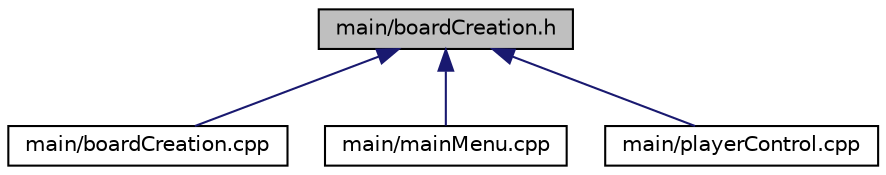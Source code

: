 digraph "main/boardCreation.h"
{
 // LATEX_PDF_SIZE
  edge [fontname="Helvetica",fontsize="10",labelfontname="Helvetica",labelfontsize="10"];
  node [fontname="Helvetica",fontsize="10",shape=record];
  Node1 [label="main/boardCreation.h",height=0.2,width=0.4,color="black", fillcolor="grey75", style="filled", fontcolor="black",tooltip=" "];
  Node1 -> Node2 [dir="back",color="midnightblue",fontsize="10",style="solid",fontname="Helvetica"];
  Node2 [label="main/boardCreation.cpp",height=0.2,width=0.4,color="black", fillcolor="white", style="filled",URL="$board_creation_8cpp.html",tooltip=" "];
  Node1 -> Node3 [dir="back",color="midnightblue",fontsize="10",style="solid",fontname="Helvetica"];
  Node3 [label="main/mainMenu.cpp",height=0.2,width=0.4,color="black", fillcolor="white", style="filled",URL="$main_menu_8cpp.html",tooltip=" "];
  Node1 -> Node4 [dir="back",color="midnightblue",fontsize="10",style="solid",fontname="Helvetica"];
  Node4 [label="main/playerControl.cpp",height=0.2,width=0.4,color="black", fillcolor="white", style="filled",URL="$player_control_8cpp.html",tooltip=" "];
}
